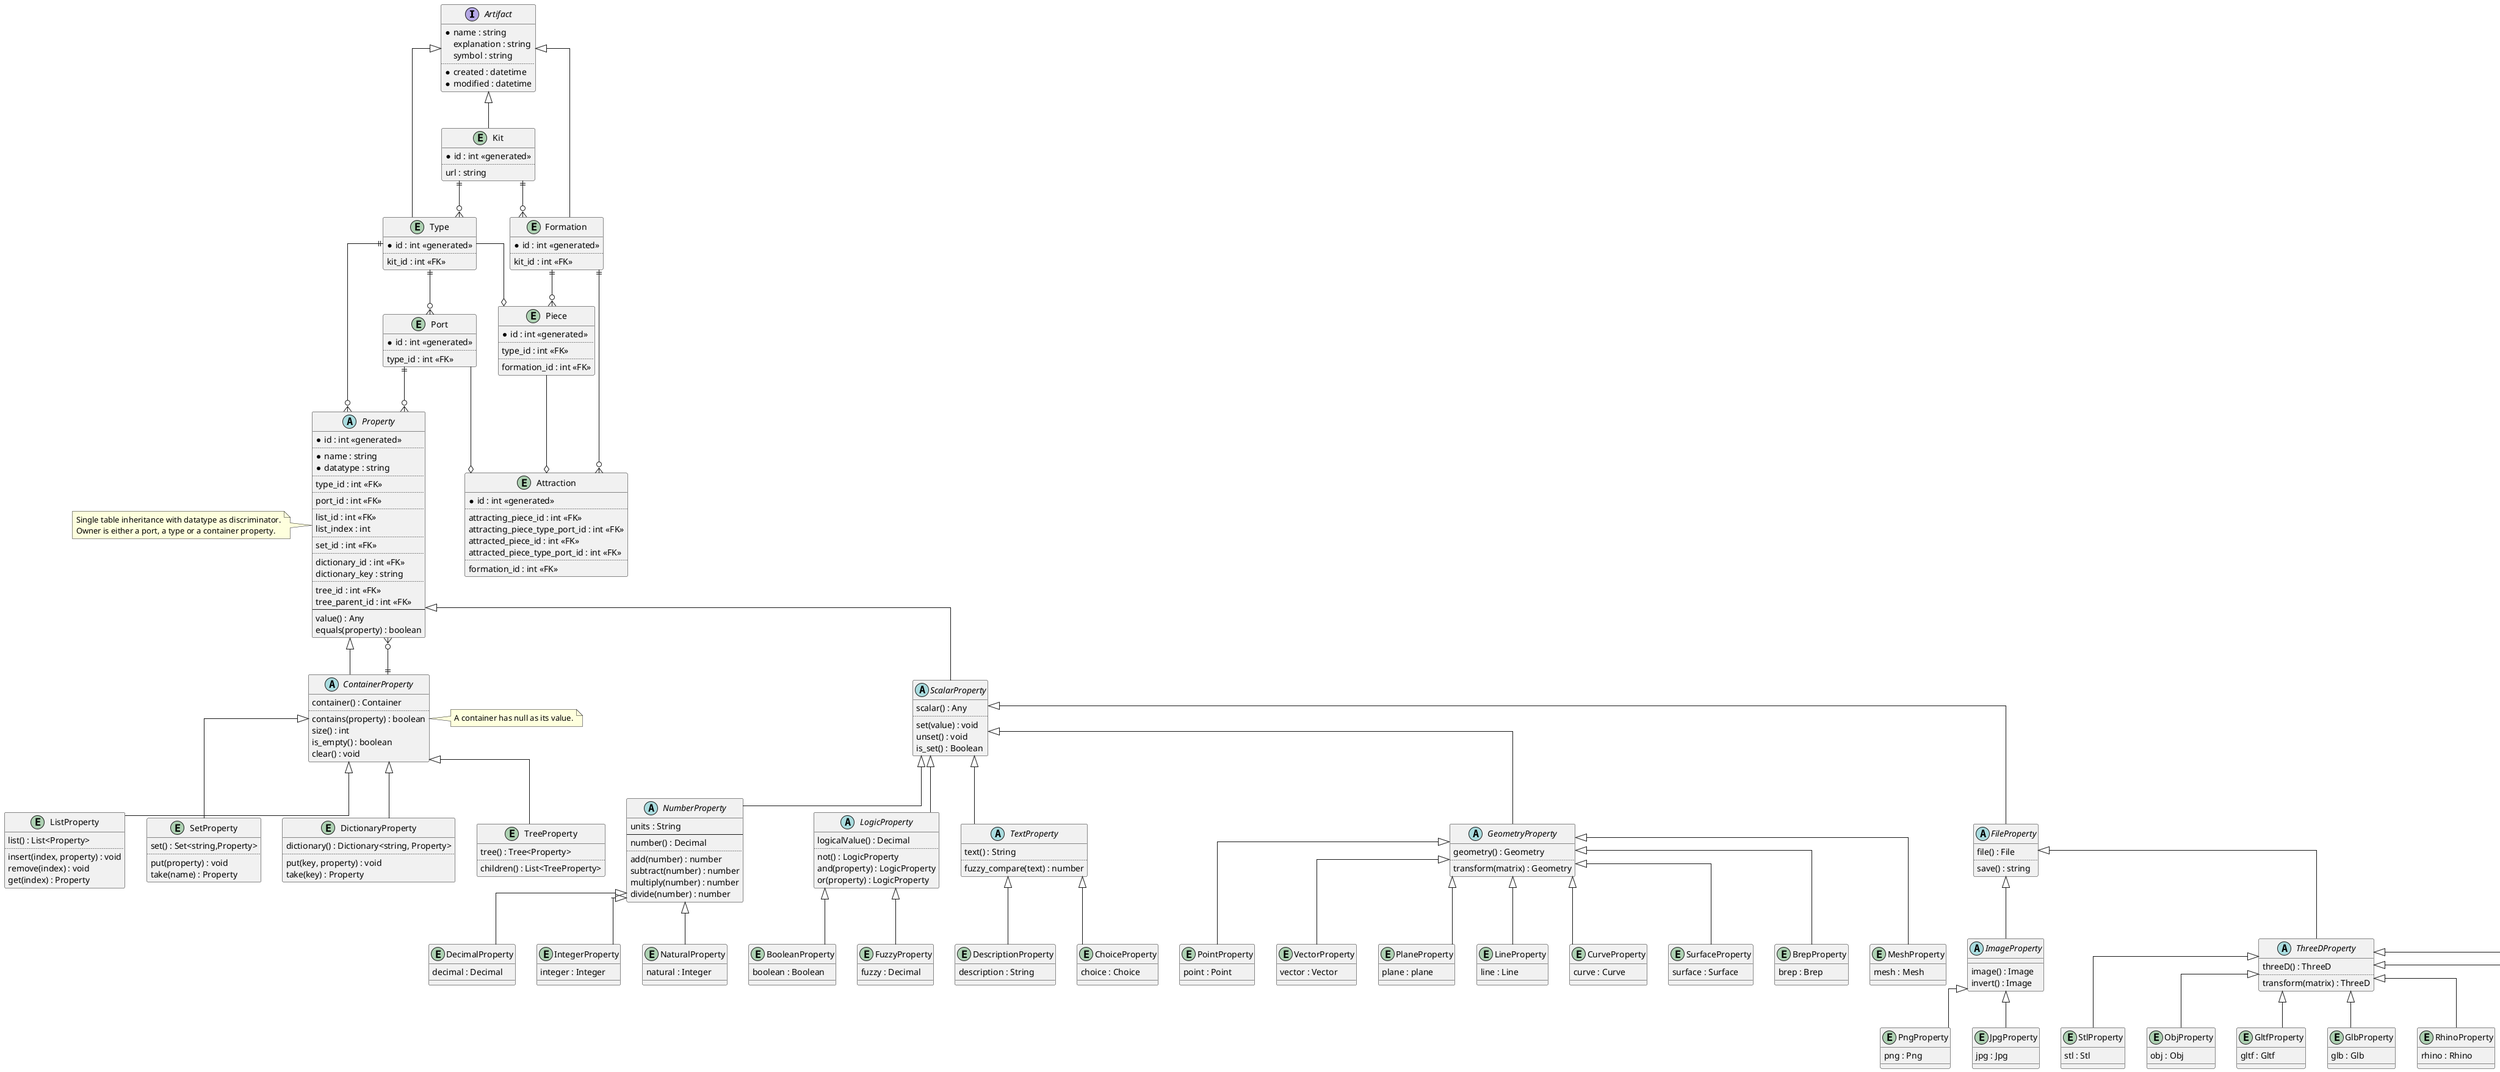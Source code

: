 @startuml "data architecture"
skinparam linetype ortho

interface Artifact {
    *name : string
    explanation : string
    symbol : string
    ..
    *created : datetime
    *modified : datetime
}

entity Kit {
    *id : int <<generated>> 
    ..
    url : string
}

entity Type {
    *id : int <<generated>>
    ..
    kit_id : int <<FK>>
}

entity Port {
    *id : int <<generated>>
    ..
    type_id : int <<FK>>
}

abstract Property {
    *id : int <<generated>>
    ..
    *name : string
    *datatype : string
    ..
    type_id : int <<FK>>
    ..
    port_id : int <<FK>>
    ..
    list_id : int <<FK>>
    list_index : int
    ..
    set_id : int <<FK>>
    ..
    dictionary_id : int <<FK>>
    dictionary_key : string
    ..
    tree_id : int <<FK>>
    tree_parent_id : int <<FK>>
    --
    value() : Any
    equals(property) : boolean
}
note left of Property
    Single table inheritance with datatype as discriminator.
    Owner is either a port, a type or a container property.
end note

abstract ScalarProperty {
    scalar() : Any
    ..
    set(value) : void
    unset() : void
    is_set() : Boolean
}

abstract NumberProperty {
    units : String
    --
    number() : Decimal
    ..
    add(number) : number
    subtract(number) : number
    multiply(number) : number
    divide(number) : number
}

entity DecimalProperty {
    decimal : Decimal
}

entity IntegerProperty {
    integer : Integer
}

entity NaturalProperty {
    natural : Integer
}

abstract LogicProperty {
    logicalValue() : Decimal
    ..
    not() : LogicProperty
    and(property) : LogicProperty
    or(property) : LogicProperty
}

entity BooleanProperty {
    boolean : Boolean
}

entity FuzzyProperty {
    fuzzy : Decimal
}

abstract TextProperty {
    text() : String
    ..
    fuzzy_compare(text) : number
}

entity DescriptionProperty {
    description : String
}

entity ChoiceProperty {
    choice : Choice
}

abstract GeometryProperty {
    geometry() : Geometry
    ..
    transform(matrix) : Geometry
}

entity PointProperty {
    point : Point
}

entity VectorProperty {
    vector : Vector
}

entity PlaneProperty {
    plane : plane
}

entity LineProperty {
    line : Line
}

entity CurveProperty {
    curve : Curve
}

entity SurfaceProperty {
    surface : Surface
}

entity BrepProperty {
    brep : Brep
}

entity MeshProperty {
    mesh : Mesh
}

abstract ContainerProperty {
    container() : Container
    ..
    contains(property) : boolean
    size() : int
    is_empty() : boolean
    clear() : void
}
note right of ContainerProperty
    A container has null as its value.
end note


entity ListProperty {
    list() : List<Property>
    ..
    insert(index, property) : void
    remove(index) : void
    get(index) : Property
}

entity SetProperty {
    set() : Set<string,Property>
    ..
    put(property) : void
    take(name) : Property
}

entity DictionaryProperty {
    dictionary() : Dictionary<string, Property>
    ..
    put(key, property) : void
    take(key) : Property
}

entity TreeProperty {
    tree() : Tree<Property>
    ..
    children() : List<TreeProperty>
}

abstract FileProperty {
    file() : File
    ..
    save() : string
}

abstract ImageProperty {
    image() : Image
    invert() : Image
}

entity PngProperty {
    png : Png
}

entity JpgProperty {
    jpg : Jpg
}

abstract ThreeDProperty {
    threeD() : ThreeD
    ..
    transform(matrix) : ThreeD
}

entity StlProperty {
    stl : Stl
}

entity ObjProperty {
    obj : Obj
}

entity GltfProperty {
    gltf : Gltf
}

entity GlbProperty {
    glb : Glb
}

entity RhinoProperty {
    rhino : Rhino
}

entity IfcProperty {
    ifc : Ifc
}

entity SpeckleProperty {
    speckle : Speckle
}

entity Formation {
    *id : int <<generated>>
    ..
    kit_id : int <<FK>>
}

entity Piece{
    *id : int <<generated>>
    ..
    type_id : int <<FK>>
    ..
    formation_id : int <<FK>>
}

entity Attraction {
    *id : int <<generated>>
    ..
    attracting_piece_id : int <<FK>>
    attracting_piece_type_port_id : int <<FK>>
    attracted_piece_id : int <<FK>>
    attracted_piece_type_port_id : int <<FK>>
    ..
    formation_id : int <<FK>>
}

' --

Kit ||--o{ Type
Kit ||--o{ Formation

' --

Type ||--o{ Port
Type ||--o{ Property

' --

Formation ||--o{ Piece
Formation ||--o{ Attraction


Port ||--o{ Property

' --

Type --o Piece
Piece --o Attraction
Port --o Attraction

Property <|-- ScalarProperty
Property <|-- ContainerProperty

' --

ScalarProperty <|-- NumberProperty
ScalarProperty <|-- TextProperty
ScalarProperty <|-- GeometryProperty
ScalarProperty <|-- FileProperty
ScalarProperty <|-- LogicProperty

ContainerProperty ||--o{ Property
ContainerProperty <|-- ListProperty
ContainerProperty <|-- SetProperty
ContainerProperty <|-- DictionaryProperty
ContainerProperty <|-- TreeProperty

' --

NumberProperty <|-- DecimalProperty
NumberProperty <|-- IntegerProperty
NumberProperty <|-- NaturalProperty

LogicProperty <|-- BooleanProperty
LogicProperty <|-- FuzzyProperty

TextProperty <|-- DescriptionProperty
TextProperty <|-- ChoiceProperty

GeometryProperty <|-- PointProperty
GeometryProperty <|-- VectorProperty
GeometryProperty <|-- PlaneProperty
GeometryProperty <|-- LineProperty
GeometryProperty <|-- CurveProperty
GeometryProperty <|-- SurfaceProperty
GeometryProperty <|-- BrepProperty
GeometryProperty <|-- MeshProperty

FileProperty <|-- ImageProperty
FileProperty <|-- ThreeDProperty

' --

ImageProperty <|-- PngProperty
ImageProperty <|-- JpgProperty

ThreeDProperty <|-- StlProperty
ThreeDProperty <|-- ObjProperty
ThreeDProperty <|-- GltfProperty
ThreeDProperty <|-- GlbProperty
ThreeDProperty <|-- RhinoProperty
ThreeDProperty <|-- IfcProperty
ThreeDProperty <|-- SpeckleProperty

' --

Artifact <|-- Kit
Artifact <|-- Type
Artifact <|-- Formation

@enduml
